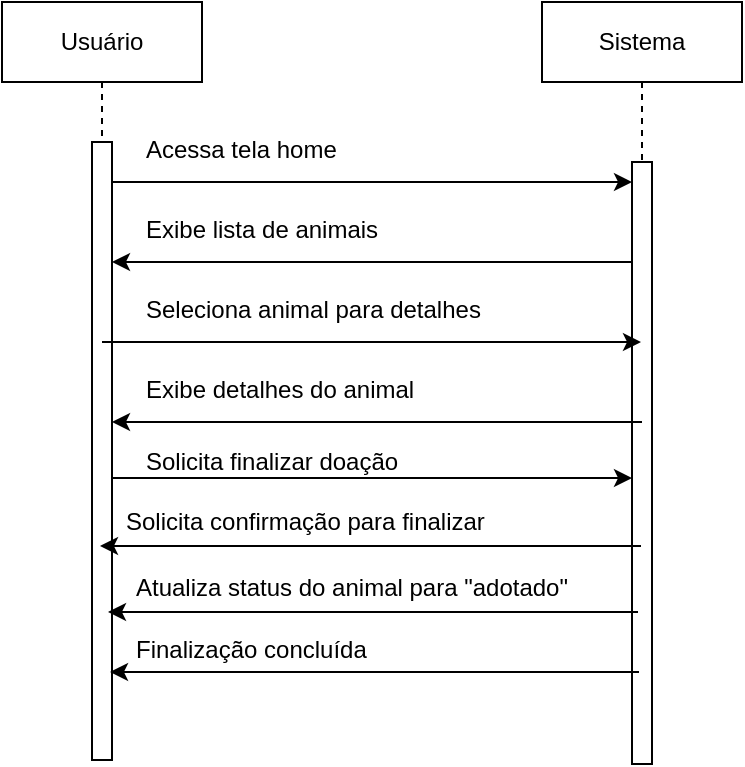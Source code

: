 <mxfile version="24.7.17">
  <diagram name="Page-1" id="2YBvvXClWsGukQMizWep">
    <mxGraphModel dx="1120" dy="460" grid="0" gridSize="10" guides="1" tooltips="1" connect="1" arrows="1" fold="1" page="0" pageScale="1" pageWidth="850" pageHeight="1100" math="0" shadow="0">
      <root>
        <mxCell id="0" />
        <mxCell id="1" parent="0" />
        <mxCell id="TgN__DmX92jdRZPK4-3S-1" value="Usuário" style="shape=umlLifeline;perimeter=lifelinePerimeter;whiteSpace=wrap;html=1;container=0;dropTarget=0;collapsible=0;recursiveResize=0;outlineConnect=0;portConstraint=eastwest;newEdgeStyle={&quot;edgeStyle&quot;:&quot;elbowEdgeStyle&quot;,&quot;elbow&quot;:&quot;vertical&quot;,&quot;curved&quot;:0,&quot;rounded&quot;:0};" parent="1" vertex="1">
          <mxGeometry x="40" y="40" width="100" height="379" as="geometry" />
        </mxCell>
        <mxCell id="TgN__DmX92jdRZPK4-3S-2" value="" style="html=1;points=[];perimeter=orthogonalPerimeter;outlineConnect=0;targetShapes=umlLifeline;portConstraint=eastwest;newEdgeStyle={&quot;edgeStyle&quot;:&quot;elbowEdgeStyle&quot;,&quot;elbow&quot;:&quot;vertical&quot;,&quot;curved&quot;:0,&quot;rounded&quot;:0};" parent="TgN__DmX92jdRZPK4-3S-1" vertex="1">
          <mxGeometry x="45" y="70" width="10" height="309" as="geometry" />
        </mxCell>
        <mxCell id="TgN__DmX92jdRZPK4-3S-3" value="Sistema" style="shape=umlLifeline;perimeter=lifelinePerimeter;whiteSpace=wrap;html=1;container=0;dropTarget=0;collapsible=0;recursiveResize=0;outlineConnect=0;portConstraint=eastwest;newEdgeStyle={&quot;edgeStyle&quot;:&quot;elbowEdgeStyle&quot;,&quot;elbow&quot;:&quot;vertical&quot;,&quot;curved&quot;:0,&quot;rounded&quot;:0};" parent="1" vertex="1">
          <mxGeometry x="310" y="40" width="100" height="381" as="geometry" />
        </mxCell>
        <mxCell id="TgN__DmX92jdRZPK4-3S-4" value="" style="html=1;points=[];perimeter=orthogonalPerimeter;outlineConnect=0;targetShapes=umlLifeline;portConstraint=eastwest;newEdgeStyle={&quot;edgeStyle&quot;:&quot;elbowEdgeStyle&quot;,&quot;elbow&quot;:&quot;vertical&quot;,&quot;curved&quot;:0,&quot;rounded&quot;:0};" parent="TgN__DmX92jdRZPK4-3S-3" vertex="1">
          <mxGeometry x="45" y="80" width="10" height="301" as="geometry" />
        </mxCell>
        <mxCell id="TgN__DmX92jdRZPK4-3S-5" value="" style="endArrow=classic;html=1;rounded=0;" parent="1" target="TgN__DmX92jdRZPK4-3S-4" edge="1">
          <mxGeometry width="50" height="50" relative="1" as="geometry">
            <mxPoint x="95" y="130" as="sourcePoint" />
            <mxPoint x="325" y="130" as="targetPoint" />
          </mxGeometry>
        </mxCell>
        <mxCell id="TgN__DmX92jdRZPK4-3S-6" value="Acessa tela home&amp;nbsp;" style="text;whiteSpace=wrap;html=1;" parent="1" vertex="1">
          <mxGeometry x="110" y="100" width="203" height="40" as="geometry" />
        </mxCell>
        <mxCell id="TgN__DmX92jdRZPK4-3S-7" value="" style="endArrow=classic;html=1;rounded=0;" parent="1" source="TgN__DmX92jdRZPK4-3S-4" edge="1">
          <mxGeometry width="50" height="50" relative="1" as="geometry">
            <mxPoint x="325" y="170" as="sourcePoint" />
            <mxPoint x="95" y="170" as="targetPoint" />
          </mxGeometry>
        </mxCell>
        <mxCell id="TgN__DmX92jdRZPK4-3S-8" value="Exibe lista de animais" style="text;whiteSpace=wrap;html=1;" parent="1" vertex="1">
          <mxGeometry x="110" y="140" width="160" height="40" as="geometry" />
        </mxCell>
        <mxCell id="TgN__DmX92jdRZPK4-3S-9" value="" style="endArrow=classic;html=1;rounded=0;" parent="1" edge="1">
          <mxGeometry width="50" height="50" relative="1" as="geometry">
            <mxPoint x="90" y="210" as="sourcePoint" />
            <mxPoint x="359.5" y="210" as="targetPoint" />
          </mxGeometry>
        </mxCell>
        <mxCell id="TgN__DmX92jdRZPK4-3S-10" value=" Seleciona animal para detalhes" style="text;whiteSpace=wrap;html=1;" parent="1" vertex="1">
          <mxGeometry x="110" y="180" width="240" height="40" as="geometry" />
        </mxCell>
        <mxCell id="TgN__DmX92jdRZPK4-3S-11" value="" style="endArrow=classic;html=1;rounded=0;" parent="1" edge="1">
          <mxGeometry width="50" height="50" relative="1" as="geometry">
            <mxPoint x="360" y="250" as="sourcePoint" />
            <mxPoint x="95" y="250" as="targetPoint" />
          </mxGeometry>
        </mxCell>
        <mxCell id="TgN__DmX92jdRZPK4-3S-12" value="Exibe detalhes do animal" style="text;whiteSpace=wrap;html=1;" parent="1" vertex="1">
          <mxGeometry x="110" y="220" width="260" height="20" as="geometry" />
        </mxCell>
        <mxCell id="TgN__DmX92jdRZPK4-3S-14" value="Solicita finalizar doação" style="text;whiteSpace=wrap;html=1;" parent="1" vertex="1">
          <mxGeometry x="110" y="256" width="290" height="40" as="geometry" />
        </mxCell>
        <mxCell id="TgN__DmX92jdRZPK4-3S-17" value="" style="endArrow=classic;html=1;rounded=0;" parent="1" edge="1">
          <mxGeometry width="50" height="50" relative="1" as="geometry">
            <mxPoint x="359.5" y="312" as="sourcePoint" />
            <mxPoint x="89" y="312" as="targetPoint" />
          </mxGeometry>
        </mxCell>
        <mxCell id="TgN__DmX92jdRZPK4-3S-18" value="Solicita confirmação para finalizar" style="text;whiteSpace=wrap;html=1;" parent="1" vertex="1">
          <mxGeometry x="100" y="286" width="270" height="40" as="geometry" />
        </mxCell>
        <mxCell id="H6Y2OoQNEFdDWvYsKMwl-3" value="" style="endArrow=classic;html=1;rounded=0;" parent="1" edge="1">
          <mxGeometry width="50" height="50" relative="1" as="geometry">
            <mxPoint x="95" y="278" as="sourcePoint" />
            <mxPoint x="355" y="278" as="targetPoint" />
          </mxGeometry>
        </mxCell>
        <mxCell id="H6Y2OoQNEFdDWvYsKMwl-5" value="Atualiza status do animal para &quot;adotado&quot;" style="text;whiteSpace=wrap;" parent="1" vertex="1">
          <mxGeometry x="105" y="319" width="250" height="40" as="geometry" />
        </mxCell>
        <mxCell id="H6Y2OoQNEFdDWvYsKMwl-7" value="" style="endArrow=classic;html=1;rounded=0;" parent="1" edge="1">
          <mxGeometry width="50" height="50" relative="1" as="geometry">
            <mxPoint x="358.5" y="375" as="sourcePoint" />
            <mxPoint x="94" y="375" as="targetPoint" />
          </mxGeometry>
        </mxCell>
        <mxCell id="H6Y2OoQNEFdDWvYsKMwl-8" value="Finalização concluída" style="text;whiteSpace=wrap;" parent="1" vertex="1">
          <mxGeometry x="105" y="350" width="150" height="40" as="geometry" />
        </mxCell>
        <mxCell id="H6Y2OoQNEFdDWvYsKMwl-9" value="" style="endArrow=classic;html=1;rounded=0;" parent="1" edge="1">
          <mxGeometry width="50" height="50" relative="1" as="geometry">
            <mxPoint x="358" y="345" as="sourcePoint" />
            <mxPoint x="93" y="345" as="targetPoint" />
          </mxGeometry>
        </mxCell>
      </root>
    </mxGraphModel>
  </diagram>
</mxfile>
